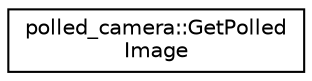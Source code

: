 digraph "Graphical Class Hierarchy"
{
  edge [fontname="Helvetica",fontsize="10",labelfontname="Helvetica",labelfontsize="10"];
  node [fontname="Helvetica",fontsize="10",shape=record];
  rankdir="LR";
  Node1 [label="polled_camera::GetPolled\lImage",height=0.2,width=0.4,color="black", fillcolor="white", style="filled",URL="$classpolled__camera_1_1_get_polled_image.html"];
}
